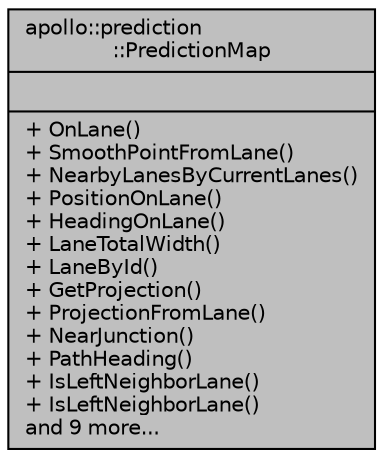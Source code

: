 digraph "apollo::prediction::PredictionMap"
{
  edge [fontname="Helvetica",fontsize="10",labelfontname="Helvetica",labelfontsize="10"];
  node [fontname="Helvetica",fontsize="10",shape=record];
  Node1 [label="{apollo::prediction\l::PredictionMap\n||+ OnLane()\l+ SmoothPointFromLane()\l+ NearbyLanesByCurrentLanes()\l+ PositionOnLane()\l+ HeadingOnLane()\l+ LaneTotalWidth()\l+ LaneById()\l+ GetProjection()\l+ ProjectionFromLane()\l+ NearJunction()\l+ PathHeading()\l+ IsLeftNeighborLane()\l+ IsLeftNeighborLane()\land 9 more...\l}",height=0.2,width=0.4,color="black", fillcolor="grey75", style="filled" fontcolor="black"];
}
